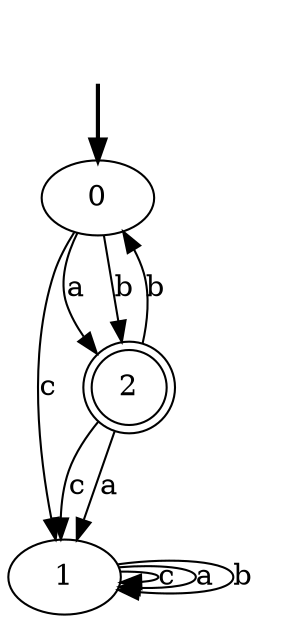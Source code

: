 digraph {
	fake [style=invisible]
	0 [root=true]
	1
	2 [shape=doublecircle]
	fake -> 0 [style=bold]
	0 -> 1 [label=c]
	0 -> 2 [label=a]
	0 -> 2 [label=b]
	1 -> 1 [label=c]
	1 -> 1 [label=a]
	1 -> 1 [label=b]
	2 -> 1 [label=c]
	2 -> 1 [label=a]
	2 -> 0 [label=b]
}
